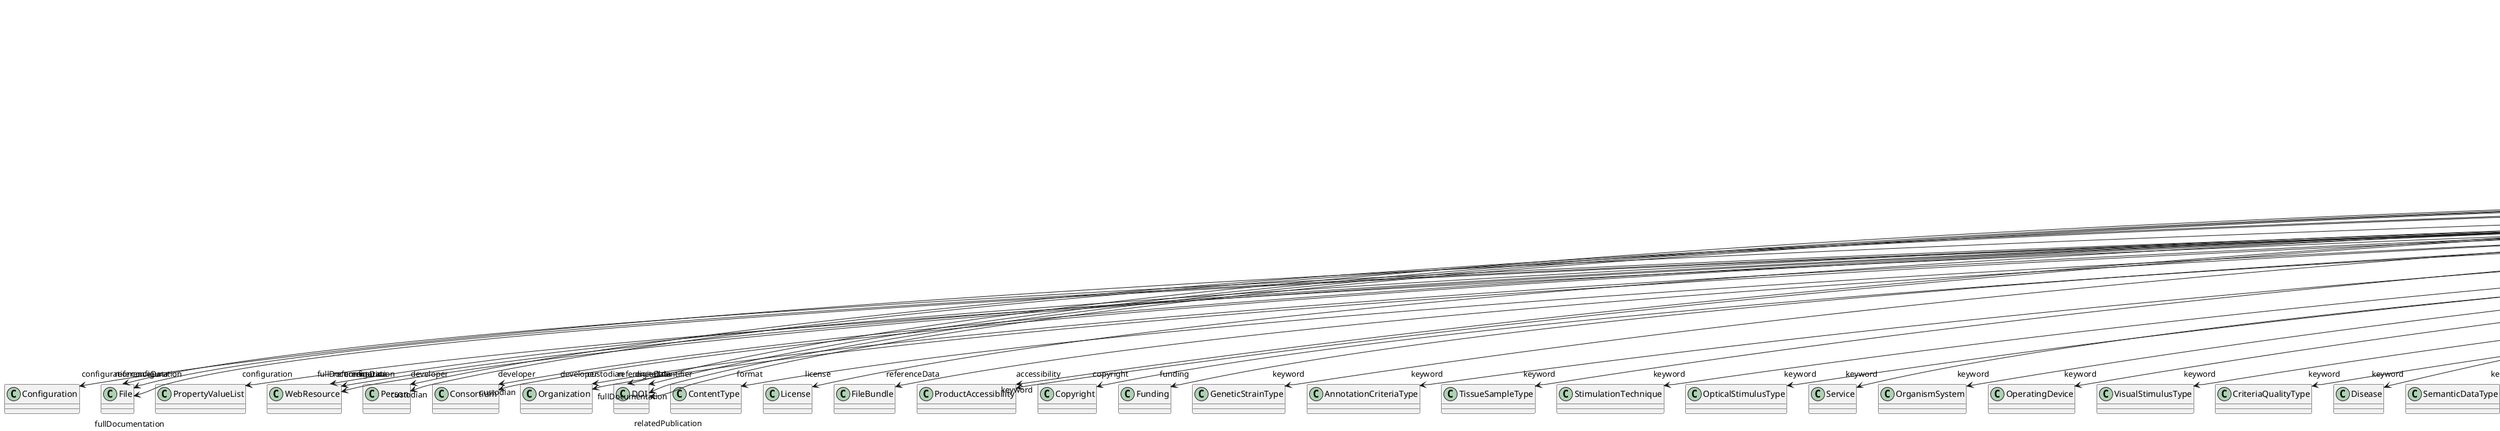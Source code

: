 @startuml
class ValidationTestVersion {
+configuration
+developer
+digitalIdentifier
+entryPoint
+format
+isAlternativeVersionOf
+isNewVersionOf
+license
+referenceData
+accessibility
+copyright
+custodian
+description
+fullDocumentation
+fullName
+funding
+homepage
+howToCite
+keyword
+otherContribution
+relatedPublication
+releaseDate
+repository
+shortName
+supportChannel
+versionIdentifier
+versionInnovation

}
ValidationTestVersion -d-> "configuration" Configuration
ValidationTestVersion -d-> "configuration" File
ValidationTestVersion -d-> "configuration" PropertyValueList
ValidationTestVersion -d-> "configuration" WebResource
ValidationTestVersion -d-> "developer" Person
ValidationTestVersion -d-> "developer" Consortium
ValidationTestVersion -d-> "developer" Organization
ValidationTestVersion -d-> "digitalIdentifier" DOI
ValidationTestVersion -d-> "format" ContentType
ValidationTestVersion -d-> "isAlternativeVersionOf" ValidationTestVersion
ValidationTestVersion -d-> "isNewVersionOf" ValidationTestVersion
ValidationTestVersion -d-> "license" License
ValidationTestVersion -d-> "referenceData" DOI
ValidationTestVersion -d-> "referenceData" File
ValidationTestVersion -d-> "referenceData" FileBundle
ValidationTestVersion -d-> "referenceData" WebResource
ValidationTestVersion -d-> "accessibility" ProductAccessibility
ValidationTestVersion -d-> "copyright" Copyright
ValidationTestVersion -d-> "custodian" Person
ValidationTestVersion -d-> "custodian" Consortium
ValidationTestVersion -d-> "custodian" Organization
ValidationTestVersion -d-> "fullDocumentation" DOI
ValidationTestVersion -d-> "fullDocumentation" File
ValidationTestVersion -d-> "fullDocumentation" WebResource
ValidationTestVersion -d-> "funding" Funding
ValidationTestVersion -d-> "keyword" GeneticStrainType
ValidationTestVersion -d-> "keyword" AnnotationCriteriaType
ValidationTestVersion -d-> "keyword" TissueSampleType
ValidationTestVersion -d-> "keyword" ProductAccessibility
ValidationTestVersion -d-> "keyword" StimulationTechnique
ValidationTestVersion -d-> "keyword" OpticalStimulusType
ValidationTestVersion -d-> "keyword" Service
ValidationTestVersion -d-> "keyword" OrganismSystem
ValidationTestVersion -d-> "keyword" OperatingDevice
ValidationTestVersion -d-> "keyword" VisualStimulusType
ValidationTestVersion -d-> "keyword" CriteriaQualityType
ValidationTestVersion -d-> "keyword" Disease
ValidationTestVersion -d-> "keyword" SemanticDataType
ValidationTestVersion -d-> "keyword" SoftwareFeature
ValidationTestVersion -d-> "keyword" AtlasType
ValidationTestVersion -d-> "keyword" StimulationApproach
ValidationTestVersion -d-> "keyword" AnatomicalIdentificationType
ValidationTestVersion -d-> "keyword" ProgrammingLanguage
ValidationTestVersion -d-> "keyword" MeasuredSignalType
ValidationTestVersion -d-> "keyword" MeasuredQuantity
ValidationTestVersion -d-> "keyword" DataType
ValidationTestVersion -d-> "keyword" DeviceType
ValidationTestVersion -d-> "keyword" ModelScope
ValidationTestVersion -d-> "keyword" UnitOfMeasurement
ValidationTestVersion -d-> "keyword" AnatomicalPlane
ValidationTestVersion -d-> "keyword" CranialWindowConstructionType
ValidationTestVersion -d-> "keyword" CellType
ValidationTestVersion -d-> "keyword" Species
ValidationTestVersion -d-> "keyword" BiologicalSex
ValidationTestVersion -d-> "keyword" PatchClampVariation
ValidationTestVersion -d-> "keyword" AgeCategory
ValidationTestVersion -d-> "keyword" AnatomicalAxesOrientation
ValidationTestVersion -d-> "keyword" Laterality
ValidationTestVersion -d-> "keyword" QualitativeOverlap
ValidationTestVersion -d-> "keyword" Handedness
ValidationTestVersion -d-> "keyword" FileUsageRole
ValidationTestVersion -d-> "keyword" Terminology
ValidationTestVersion -d-> "keyword" TissueSampleAttribute
ValidationTestVersion -d-> "keyword" EthicsAssessment
ValidationTestVersion -d-> "keyword" ChemicalMixtureType
ValidationTestVersion -d-> "keyword" Technique
ValidationTestVersion -d-> "keyword" EducationalLevel
ValidationTestVersion -d-> "keyword" OrganismSubstance
ValidationTestVersion -d-> "keyword" BreedingType
ValidationTestVersion -d-> "keyword" SoftwareApplicationCategory
ValidationTestVersion -d-> "keyword" OlfactoryStimulusType
ValidationTestVersion -d-> "keyword" TermSuggestion
ValidationTestVersion -d-> "keyword" AnnotationType
ValidationTestVersion -d-> "keyword" AuditoryStimulusType
ValidationTestVersion -d-> "keyword" TactileStimulusType
ValidationTestVersion -d-> "keyword" ExperimentalApproach
ValidationTestVersion -d-> "keyword" SubjectAttribute
ValidationTestVersion -d-> "keyword" AnalysisTechnique
ValidationTestVersion -d-> "keyword" PreparationType
ValidationTestVersion -d-> "keyword" MetaDataModelType
ValidationTestVersion -d-> "keyword" FileBundleGrouping
ValidationTestVersion -d-> "keyword" ElectricalStimulusType
ValidationTestVersion -d-> "keyword" UBERONParcellation
ValidationTestVersion -d-> "keyword" Organ
ValidationTestVersion -d-> "keyword" Colormap
ValidationTestVersion -d-> "keyword" DiseaseModel
ValidationTestVersion -d-> "keyword" OperatingSystem
ValidationTestVersion -d-> "keyword" DifferenceMeasure
ValidationTestVersion -d-> "keyword" BiologicalOrder
ValidationTestVersion -d-> "keyword" ContributionType
ValidationTestVersion -d-> "keyword" SubcellularEntity
ValidationTestVersion -d-> "keyword" BiologicalProcess
ValidationTestVersion -d-> "keyword" Language
ValidationTestVersion -d-> "keyword" LearningResourceType
ValidationTestVersion -d-> "keyword" ActionStatusType
ValidationTestVersion -d-> "keyword" GustatoryStimulusType
ValidationTestVersion -d-> "keyword" TypeOfUncertainty
ValidationTestVersion -d-> "keyword" ModelAbstractionLevel
ValidationTestVersion -d-> "keyword" CellCultureType
ValidationTestVersion -d-> "keyword" FileRepositoryType
ValidationTestVersion -d-> "keyword" MolecularEntity
ValidationTestVersion -d-> "keyword" SetupType
ValidationTestVersion -d-> "keyword" CranialWindowReinforcementType
ValidationTestVersion -d-> "otherContribution" Contribution
ValidationTestVersion -d-> "relatedPublication" Chapter
ValidationTestVersion -d-> "relatedPublication" ScholarlyArticle
ValidationTestVersion -d-> "relatedPublication" Book
ValidationTestVersion -d-> "relatedPublication" ISSN
ValidationTestVersion -d-> "relatedPublication" HANDLE
ValidationTestVersion -d-> "relatedPublication" ISBN
ValidationTestVersion -d-> "relatedPublication" DOI
ValidationTestVersion -d-> "repository" FileRepository

@enduml
